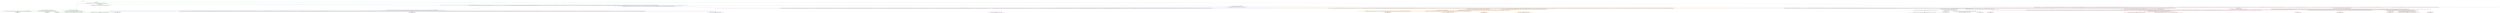 digraph T {
	{
		rank=same
		64 [penwidth=3,colorscheme=set19,color=3,label="501;502;503;504;505;506;507;508;509;510_P\nP\n1e+02% 0%"]
		62 [penwidth=3,colorscheme=set19,color=3,label="481;482;483;484;485;486;487;488;489;490_P\nP\n0% 22%"]
		58 [penwidth=3,colorscheme=set19,color=3,label="371;372;373;374;375;376;377;378;379;380_P\nP\n0% 12%"]
		56 [penwidth=3,colorscheme=set19,color=3,label="431;432;433;434;435;436;437;438;439;440;461;462;463;464;465;466;467;468;469;470;521;522;523;524;525;526;527;528;529;530;671;672;673;674;675;676;677;678;679;680_P\nP\n0% 47%"]
		53 [penwidth=3,colorscheme=set19,color=3,label="261;262;263;264;265;266;267;268;269;270;271;272;273;274;275;276;277;278;279;280;321;322;323;324;325;326;327;328;329;330;451;452;453;454;455;456;457;458;459;460_P\nP\n0% 19%"]
		51 [penwidth=3,colorscheme=set19,color=2,label="2091;2092;2093;2094;2095;2096;2097;2098;2099;2100_M1\nM1\n45%"]
		49 [penwidth=3,colorscheme=set19,color=2,label="1901;1902;1903;1904;1905;1906;1907;1908;1909;1910;1951;1952;1953;1954;1955;1956;1957;1958;1959;1960_M1\nM1\n55%"]
		45 [penwidth=3,colorscheme=set19,color=8,label="3931;3932;3933;3934;3935;3936;3937;3938;3939;3940_M2\nM2\n26%"]
		42 [penwidth=3,colorscheme=set19,color=8,label="3721;3722;3723;3724;3725;3726;3727;3728;3729;3730_M2\nM2\n19%"]
		40 [penwidth=3,colorscheme=set19,color=8,label="3581;3582;3583;3584;3585;3586;3587;3588;3589;3590_M2\nM2\n55%"]
		37 [penwidth=3,colorscheme=set19,color=9,label="7041;7042;7043;7044;7045;7046;7047;7048;7049;7050;7221;7222;7223;7224;7225;7226;7227;7228;7229;7230;7661;7662;7663;7664;7665;7666;7667;7668;7669;7670;7771;7772;7773;7774;7775;7776;7777;7778;7779;7780_M3\nM3\n50%"]
		34 [penwidth=3,colorscheme=set19,color=9,label="7471;7472;7473;7474;7475;7476;7477;7478;7479;7480_M3\nM3\n19%"]
		32 [penwidth=3,colorscheme=set19,color=9,label="7851;7852;7853;7854;7855;7856;7857;7858;7859;7860;7941;7942;7943;7944;7945;7946;7947;7948;7949;7950_M3\nM3\n19%"]
		30 [penwidth=3,colorscheme=set19,color=9,label="7751;7752;7753;7754;7755;7756;7757;7758;7759;7760_M3\nM3\n13%"]
		28 [penwidth=3,colorscheme=set19,color=7,label="5871;5872;5873;5874;5875;5876;5877;5878;5879;5880_M4\nM4\n74%"]
		25 [penwidth=3,colorscheme=set19,color=7,label="5711;5712;5713;5714;5715;5716;5717;5718;5719;5720_M4\nM4\n14%"]
		23 [penwidth=3,colorscheme=set19,color=7,label="5851;5852;5853;5854;5855;5856;5857;5858;5859;5860;5931;5932;5933;5934;5935;5936;5937;5938;5939;5940;6031;6032;6033;6034;6035;6036;6037;6038;6039;6040_M4\nM4\n12%"]
		19 [penwidth=3,colorscheme=set19,color=5,label="6651;6652;6653;6654;6655;6656;6657;6658;6659;6660_M5\nM5\n22%"]
		17 [penwidth=3,colorscheme=set19,color=5,label="6711;6712;6713;6714;6715;6716;6717;6718;6719;6720;6801;6802;6803;6804;6805;6806;6807;6808;6809;6810_M5\nM5\n38%"]
		15 [penwidth=3,colorscheme=set19,color=5,label="6691;6692;6693;6694;6695;6696;6697;6698;6699;6700_M5\nM5\n27%"]
		13 [penwidth=3,colorscheme=set19,color=5,label="6461;6462;6463;6464;6465;6466;6467;6468;6469;6470;6601;6602;6603;6604;6605;6606;6607;6608;6609;6610_M5\nM5\n13%"]
		12 [penwidth=3,colorscheme=set19,color=4,label="8031;8032;8033;8034;8035;8036;8037;8038;8039;8040_M6\nM6\n49%"]
		11 [penwidth=3,colorscheme=set19,color=4,label="7301;7302;7303;7304;7305;7306;7307;7308;7309;7310;7371;7372;7373;7374;7375;7376;7377;7378;7379;7380_M6\nM6\n51%"]
		10 [penwidth=3,colorscheme=set19,color=1,label="7811;7812;7813;7814;7815;7816;7817;7818;7819;7820;7911;7912;7913;7914;7915;7916;7917;7918;7919;7920;7971;7972;7973;7974;7975;7976;7977;7978;7979;7980_M7\nM7\n85%"]
		8 [penwidth=3,colorscheme=set19,color=1,label="8021;8022;8023;8024;8025;8026;8027;8028;8029;8030;8071;8072;8073;8074;8075;8076;8077;8078;8079;8080;8111;8112;8113;8114;8115;8116;8117;8118;8119;8120;8201;8202;8203;8204;8205;8206;8207;8208;8209;8210_M7\nM7\n15%"]
	}
	68 [penwidth=3,colorscheme=set19,color=3,label="GL"]
	67 [penwidth=3,colorscheme=set19,color=3,label="0"]
	66 [penwidth=3,colorscheme=set19,color=3,label="1;2;3;4;5;6;7;8;9;10;11;12;13;14;15;16;17;18;19;20;41;42;43;44;45;46;47;48;49;50;91;92;93;94;95;96;97;98;99;100"]
	65 [penwidth=3,colorscheme=set19,color=3,label="111;112;113;114;115;116;117;118;119;120;141;142;143;144;145;146;147;148;149;150;171;172;173;174;175;176;177;178;179;180;241;242;243;244;245;246;247;248;249;250;441;442;443;444;445;446;447;448;449;450;501;502;503;504;505;506;507;508;509;510"]
	63 [penwidth=3,colorscheme=set19,color=3,label="221;222;223;224;225;226;227;228;229;230;291;292;293;294;295;296;297;298;299;300;341;342;343;344;345;346;347;348;349;350;481;482;483;484;485;486;487;488;489;490"]
	61 [penwidth=3,colorscheme=set19,color=3,label="21;22;23;24;25;26;27;28;29;30"]
	60 [penwidth=3,colorscheme=set19,color=3,label="31;32;33;34;35;36;37;38;39;40;81;82;83;84;85;86;87;88;89;90;101;102;103;104;105;106;107;108;109;110;131;132;133;134;135;136;137;138;139;140;161;162;163;164;165;166;167;168;169;170"]
	59 [penwidth=3,colorscheme=set19,color=3,label="181;182;183;184;185;186;187;188;189;190;371;372;373;374;375;376;377;378;379;380"]
	57 [penwidth=3,colorscheme=set19,color=3,label="431;432;433;434;435;436;437;438;439;440;461;462;463;464;465;466;467;468;469;470;521;522;523;524;525;526;527;528;529;530;671;672;673;674;675;676;677;678;679;680"]
	55 [penwidth=3,colorscheme=set19,color=3,label="211;212;213;214;215;216;217;218;219;220"]
	54 [penwidth=3,colorscheme=set19,color=3,label="261;262;263;264;265;266;267;268;269;270;271;272;273;274;275;276;277;278;279;280;321;322;323;324;325;326;327;328;329;330;451;452;453;454;455;456;457;458;459;460"]
	52 [penwidth=3,colorscheme=set19,color=2,label="1371;1372;1373;1374;1375;1376;1377;1378;1379;1380;1411;1412;1413;1414;1415;1416;1417;1418;1419;1420;1481;1482;1483;1484;1485;1486;1487;1488;1489;1490;1601;1602;1603;1604;1605;1606;1607;1608;1609;1610;1641;1642;1643;1644;1645;1646;1647;1648;1649;1650;1681;1682;1683;1684;1685;1686;1687;1688;1689;1690;1781;1782;1783;1784;1785;1786;1787;1788;1789;1790;1861;1862;1863;1864;1865;1866;1867;1868;1869;1870;2091;2092;2093;2094;2095;2096;2097;2098;2099;2100"]
	50 [penwidth=3,colorscheme=set19,color=2,label="1381;1382;1383;1384;1385;1386;1387;1388;1389;1390;1401;1402;1403;1404;1405;1406;1407;1408;1409;1410;1441;1442;1443;1444;1445;1446;1447;1448;1449;1450;1471;1472;1473;1474;1475;1476;1477;1478;1479;1480;1531;1532;1533;1534;1535;1536;1537;1538;1539;1540;1551;1552;1553;1554;1555;1556;1557;1558;1559;1560;1631;1632;1633;1634;1635;1636;1637;1638;1639;1640;1901;1902;1903;1904;1905;1906;1907;1908;1909;1910;1951;1952;1953;1954;1955;1956;1957;1958;1959;1960"]
	48 [penwidth=3,colorscheme=set19,color=2,label="1391;1392;1393;1394;1395;1396;1397;1398;1399;1400;1431;1432;1433;1434;1435;1436;1437;1438;1439;1440"]
	47 [penwidth=3,colorscheme=set19,color=2,label="1501;1502;1503;1504;1505;1506;1507;1508;1509;1510;1571;1572;1573;1574;1575;1576;1577;1578;1579;1580;1701;1702;1703;1704;1705;1706;1707;1708;1709;1710"]
	46 [penwidth=3,colorscheme=set19,color=8,label="3271;3272;3273;3274;3275;3276;3277;3278;3279;3280;3301;3302;3303;3304;3305;3306;3307;3308;3309;3310;3351;3352;3353;3354;3355;3356;3357;3358;3359;3360;3681;3682;3683;3684;3685;3686;3687;3688;3689;3690;3741;3742;3743;3744;3745;3746;3747;3748;3749;3750;3811;3812;3813;3814;3815;3816;3817;3818;3819;3820;3931;3932;3933;3934;3935;3936;3937;3938;3939;3940"]
	44 [penwidth=3,colorscheme=set19,color=8,label="3341;3342;3343;3344;3345;3346;3347;3348;3349;3350"]
	43 [penwidth=3,colorscheme=set19,color=8,label="3511;3512;3513;3514;3515;3516;3517;3518;3519;3520;3661;3662;3663;3664;3665;3666;3667;3668;3669;3670;3721;3722;3723;3724;3725;3726;3727;3728;3729;3730"]
	41 [penwidth=3,colorscheme=set19,color=8,label="3461;3462;3463;3464;3465;3466;3467;3468;3469;3470;3501;3502;3503;3504;3505;3506;3507;3508;3509;3510;3581;3582;3583;3584;3585;3586;3587;3588;3589;3590"]
	39 [penwidth=3,colorscheme=set19,color=9,label="6841;6842;6843;6844;6845;6846;6847;6848;6849;6850;6941;6942;6943;6944;6945;6946;6947;6948;6949;6950;6961;6962;6963;6964;6965;6966;6967;6968;6969;6970"]
	38 [penwidth=3,colorscheme=set19,color=9,label="7041;7042;7043;7044;7045;7046;7047;7048;7049;7050;7221;7222;7223;7224;7225;7226;7227;7228;7229;7230;7661;7662;7663;7664;7665;7666;7667;7668;7669;7670;7771;7772;7773;7774;7775;7776;7777;7778;7779;7780"]
	36 [penwidth=3,colorscheme=set19,color=9,label="7101;7102;7103;7104;7105;7106;7107;7108;7109;7110;7281;7282;7283;7284;7285;7286;7287;7288;7289;7290"]
	35 [penwidth=3,colorscheme=set19,color=9,label="7471;7472;7473;7474;7475;7476;7477;7478;7479;7480"]
	33 [penwidth=3,colorscheme=set19,color=9,label="7651;7652;7653;7654;7655;7656;7657;7658;7659;7660;7761;7762;7763;7764;7765;7766;7767;7768;7769;7770;7851;7852;7853;7854;7855;7856;7857;7858;7859;7860;7941;7942;7943;7944;7945;7946;7947;7948;7949;7950"]
	31 [penwidth=3,colorscheme=set19,color=9,label="6931;6932;6933;6934;6935;6936;6937;6938;6939;6940;7191;7192;7193;7194;7195;7196;7197;7198;7199;7200;7351;7352;7353;7354;7355;7356;7357;7358;7359;7360;7641;7642;7643;7644;7645;7646;7647;7648;7649;7650;7751;7752;7753;7754;7755;7756;7757;7758;7759;7760"]
	29 [penwidth=3,colorscheme=set19,color=7,label="5151;5152;5153;5154;5155;5156;5157;5158;5159;5160;5201;5202;5203;5204;5205;5206;5207;5208;5209;5210;5311;5312;5313;5314;5315;5316;5317;5318;5319;5320;5371;5372;5373;5374;5375;5376;5377;5378;5379;5380;5491;5492;5493;5494;5495;5496;5497;5498;5499;5500;5531;5532;5533;5534;5535;5536;5537;5538;5539;5540;5621;5622;5623;5624;5625;5626;5627;5628;5629;5630;5661;5662;5663;5664;5665;5666;5667;5668;5669;5670;5731;5732;5733;5734;5735;5736;5737;5738;5739;5740;5791;5792;5793;5794;5795;5796;5797;5798;5799;5800;5871;5872;5873;5874;5875;5876;5877;5878;5879;5880"]
	27 [penwidth=3,colorscheme=set19,color=7,label="5231;5232;5233;5234;5235;5236;5237;5238;5239;5240;5361;5362;5363;5364;5365;5366;5367;5368;5369;5370;5441;5442;5443;5444;5445;5446;5447;5448;5449;5450;5501;5502;5503;5504;5505;5506;5507;5508;5509;5510;5521;5522;5523;5524;5525;5526;5527;5528;5529;5530"]
	26 [penwidth=3,colorscheme=set19,color=7,label="5711;5712;5713;5714;5715;5716;5717;5718;5719;5720"]
	24 [penwidth=3,colorscheme=set19,color=7,label="5851;5852;5853;5854;5855;5856;5857;5858;5859;5860;5931;5932;5933;5934;5935;5936;5937;5938;5939;5940;6031;6032;6033;6034;6035;6036;6037;6038;6039;6040"]
	22 [penwidth=3,colorscheme=set19,color=5,label="5571;5572;5573;5574;5575;5576;5577;5578;5579;5580;5641;5642;5643;5644;5645;5646;5647;5648;5649;5650;5671;5672;5673;5674;5675;5676;5677;5678;5679;5680;5751;5752;5753;5754;5755;5756;5757;5758;5759;5760"]
	21 [penwidth=3,colorscheme=set19,color=5,label="5811;5812;5813;5814;5815;5816;5817;5818;5819;5820;5901;5902;5903;5904;5905;5906;5907;5908;5909;5910"]
	20 [penwidth=3,colorscheme=set19,color=5,label="6061;6062;6063;6064;6065;6066;6067;6068;6069;6070;6101;6102;6103;6104;6105;6106;6107;6108;6109;6110;6171;6172;6173;6174;6175;6176;6177;6178;6179;6180;6261;6262;6263;6264;6265;6266;6267;6268;6269;6270;6361;6362;6363;6364;6365;6366;6367;6368;6369;6370;6421;6422;6423;6424;6425;6426;6427;6428;6429;6430;6581;6582;6583;6584;6585;6586;6587;6588;6589;6590;6651;6652;6653;6654;6655;6656;6657;6658;6659;6660"]
	18 [penwidth=3,colorscheme=set19,color=5,label="6161;6162;6163;6164;6165;6166;6167;6168;6169;6170;6251;6252;6253;6254;6255;6256;6257;6258;6259;6260;6351;6352;6353;6354;6355;6356;6357;6358;6359;6360;6411;6412;6413;6414;6415;6416;6417;6418;6419;6420;6511;6512;6513;6514;6515;6516;6517;6518;6519;6520;6571;6572;6573;6574;6575;6576;6577;6578;6579;6580;6711;6712;6713;6714;6715;6716;6717;6718;6719;6720;6801;6802;6803;6804;6805;6806;6807;6808;6809;6810"]
	16 [penwidth=3,colorscheme=set19,color=5,label="5981;5982;5983;5984;5985;5986;5987;5988;5989;5990;6091;6092;6093;6094;6095;6096;6097;6098;6099;6100;6151;6152;6153;6154;6155;6156;6157;6158;6159;6160;6201;6202;6203;6204;6205;6206;6207;6208;6209;6210;6391;6392;6393;6394;6395;6396;6397;6398;6399;6400;6491;6492;6493;6494;6495;6496;6497;6498;6499;6500;6561;6562;6563;6564;6565;6566;6567;6568;6569;6570;6631;6632;6633;6634;6635;6636;6637;6638;6639;6640;6691;6692;6693;6694;6695;6696;6697;6698;6699;6700"]
	14 [penwidth=3,colorscheme=set19,color=5,label="5741;5742;5743;5744;5745;5746;5747;5748;5749;5750;5891;5892;5893;5894;5895;5896;5897;5898;5899;5900;5961;5962;5963;5964;5965;5966;5967;5968;5969;5970;6051;6052;6053;6054;6055;6056;6057;6058;6059;6060;6231;6232;6233;6234;6235;6236;6237;6238;6239;6240;6311;6312;6313;6314;6315;6316;6317;6318;6319;6320;6461;6462;6463;6464;6465;6466;6467;6468;6469;6470;6601;6602;6603;6604;6605;6606;6607;6608;6609;6610"]
	9 [penwidth=3,colorscheme=set19,color=1,label="8021;8022;8023;8024;8025;8026;8027;8028;8029;8030;8071;8072;8073;8074;8075;8076;8077;8078;8079;8080;8111;8112;8113;8114;8115;8116;8117;8118;8119;8120;8201;8202;8203;8204;8205;8206;8207;8208;8209;8210"]
	7 [penwidth=3,colorscheme=set19,color=1,label="4001;4002;4003;4004;4005;4006;4007;4008;4009;4010;4041;4042;4043;4044;4045;4046;4047;4048;4049;4050;4081;4082;4083;4084;4085;4086;4087;4088;4089;4090;4201;4202;4203;4204;4205;4206;4207;4208;4209;4210;4341;4342;4343;4344;4345;4346;4347;4348;4349;4350;4451;4452;4453;4454;4455;4456;4457;4458;4459;4460;4521;4522;4523;4524;4525;4526;4527;4528;4529;4530;4591;4592;4593;4594;4595;4596;4597;4598;4599;4600;4641;4642;4643;4644;4645;4646;4647;4648;4649;4650;4681;4682;4683;4684;4685;4686;4687;4688;4689;4690;4751;4752;4753;4754;4755;4756;4757;4758;4759;4760;4811;4812;4813;4814;4815;4816;4817;4818;4819;4820;4841;4842;4843;4844;4845;4846;4847;4848;4849;4850;4921;4922;4923;4924;4925;4926;4927;4928;4929;4930;4971;4972;4973;4974;4975;4976;4977;4978;4979;4980;5011;5012;5013;5014;5015;5016;5017;5018;5019;5020;5041;5042;5043;5044;5045;5046;5047;5048;5049;5050;5061;5062;5063;5064;5065;5066;5067;5068;5069;5070;5191;5192;5193;5194;5195;5196;5197;5198;5199;5200;5281;5282;5283;5284;5285;5286;5287;5288;5289;5290;5301;5302;5303;5304;5305;5306;5307;5308;5309;5310;5401;5402;5403;5404;5405;5406;5407;5408;5409;5410;5431;5432;5433;5434;5435;5436;5437;5438;5439;5440;5601;5602;5603;5604;5605;5606;5607;5608;5609;5610;5841;5842;5843;5844;5845;5846;5847;5848;5849;5850;6021;6022;6023;6024;6025;6026;6027;6028;6029;6030;6131;6132;6133;6134;6135;6136;6137;6138;6139;6140;6281;6282;6283;6284;6285;6286;6287;6288;6289;6290;6451;6452;6453;6454;6455;6456;6457;6458;6459;6460;6661;6662;6663;6664;6665;6666;6667;6668;6669;6670;6721;6722;6723;6724;6725;6726;6727;6728;6729;6730;6831;6832;6833;6834;6835;6836;6837;6838;6839;6840;6891;6892;6893;6894;6895;6896;6897;6898;6899;6900;6921;6922;6923;6924;6925;6926;6927;6928;6929;6930;7151;7152;7153;7154;7155;7156;7157;7158;7159;7160;7241;7242;7243;7244;7245;7246;7247;7248;7249;7250;7411;7412;7413;7414;7415;7416;7417;7418;7419;7420;7521;7522;7523;7524;7525;7526;7527;7528;7529;7530;7811;7812;7813;7814;7815;7816;7817;7818;7819;7820;7911;7912;7913;7914;7915;7916;7917;7918;7919;7920;7971;7972;7973;7974;7975;7976;7977;7978;7979;7980"]
	6 [penwidth=3,colorscheme=set19,color=7,label="3381;3382;3383;3384;3385;3386;3387;3388;3389;3390;3421;3422;3423;3424;3425;3426;3427;3428;3429;3430;3611;3612;3613;3614;3615;3616;3617;3618;3619;3620;4031;4032;4033;4034;4035;4036;4037;4038;4039;4040;4071;4072;4073;4074;4075;4076;4077;4078;4079;4080;4121;4122;4123;4124;4125;4126;4127;4128;4129;4130;4151;4152;4153;4154;4155;4156;4157;4158;4159;4160;4191;4192;4193;4194;4195;4196;4197;4198;4199;4200;4231;4232;4233;4234;4235;4236;4237;4238;4239;4240;4321;4322;4323;4324;4325;4326;4327;4328;4329;4330;4381;4382;4383;4384;4385;4386;4387;4388;4389;4390;4411;4412;4413;4414;4415;4416;4417;4418;4419;4420;4441;4442;4443;4444;4445;4446;4447;4448;4449;4450;4461;4462;4463;4464;4465;4466;4467;4468;4469;4470;4501;4502;4503;4504;4505;4506;4507;4508;4509;4510;4631;4632;4633;4634;4635;4636;4637;4638;4639;4640;4671;4672;4673;4674;4675;4676;4677;4678;4679;4680;4721;4722;4723;4724;4725;4726;4727;4728;4729;4730;4771;4772;4773;4774;4775;4776;4777;4778;4779;4780;4801;4802;4803;4804;4805;4806;4807;4808;4809;4810;4831;4832;4833;4834;4835;4836;4837;4838;4839;4840;4881;4882;4883;4884;4885;4886;4887;4888;4889;4890;4901;4902;4903;4904;4905;4906;4907;4908;4909;4910;5071;5072;5073;5074;5075;5076;5077;5078;5079;5080"]
	5 [penwidth=3,colorscheme=set19,color=4,label="2161;2162;2163;2164;2165;2166;2167;2168;2169;2170;2181;2182;2183;2184;2185;2186;2187;2188;2189;2190;2261;2262;2263;2264;2265;2266;2267;2268;2269;2270;2401;2402;2403;2404;2405;2406;2407;2408;2409;2410;2491;2492;2493;2494;2495;2496;2497;2498;2499;2500;2551;2552;2553;2554;2555;2556;2557;2558;2559;2560;2591;2592;2593;2594;2595;2596;2597;2598;2599;2600;2641;2642;2643;2644;2645;2646;2647;2648;2649;2650;2651;2652;2653;2654;2655;2656;2657;2658;2659;2660;2731;2732;2733;2734;2735;2736;2737;2738;2739;2740;2831;2832;2833;2834;2835;2836;2837;2838;2839;2840;2931;2932;2933;2934;2935;2936;2937;2938;2939;2940;2941;2942;2943;2944;2945;2946;2947;2948;2949;2950;3001;3002;3003;3004;3005;3006;3007;3008;3009;3010;3071;3072;3073;3074;3075;3076;3077;3078;3079;3080;3091;3092;3093;3094;3095;3096;3097;3098;3099;3100;3151;3152;3153;3154;3155;3156;3157;3158;3159;3160;3191;3192;3193;3194;3195;3196;3197;3198;3199;3200;3251;3252;3253;3254;3255;3256;3257;3258;3259;3260;3321;3322;3323;3324;3325;3326;3327;3328;3329;3330;3411;3412;3413;3414;3415;3416;3417;3418;3419;3420;3561;3562;3563;3564;3565;3566;3567;3568;3569;3570;3831;3832;3833;3834;3835;3836;3837;3838;3839;3840;3881;3882;3883;3884;3885;3886;3887;3888;3889;3890;3951;3952;3953;3954;3955;3956;3957;3958;3959;3960;3991;3992;3993;3994;3995;3996;3997;3998;3999;4000;4051;4052;4053;4054;4055;4056;4057;4058;4059;4060;4131;4132;4133;4134;4135;4136;4137;4138;4139;4140;4161;4162;4163;4164;4165;4166;4167;4168;4169;4170;4211;4212;4213;4214;4215;4216;4217;4218;4219;4220;4241;4242;4243;4244;4245;4246;4247;4248;4249;4250;4251;4252;4253;4254;4255;4256;4257;4258;4259;4260;4281;4282;4283;4284;4285;4286;4287;4288;4289;4290;4351;4352;4353;4354;4355;4356;4357;4358;4359;4360;4471;4472;4473;4474;4475;4476;4477;4478;4479;4480;4481;4482;4483;4484;4485;4486;4487;4488;4489;4490;4511;4512;4513;4514;4515;4516;4517;4518;4519;4520;4531;4532;4533;4534;4535;4536;4537;4538;4539;4540;4651;4652;4653;4654;4655;4656;4657;4658;4659;4660;4691;4692;4693;4694;4695;4696;4697;4698;4699;4700;4781;4782;4783;4784;4785;4786;4787;4788;4789;4790;4821;4822;4823;4824;4825;4826;4827;4828;4829;4830;4891;4892;4893;4894;4895;4896;4897;4898;4899;4900;4931;4932;4933;4934;4935;4936;4937;4938;4939;4940;4981;4982;4983;4984;4985;4986;4987;4988;4989;4990;4991;4992;4993;4994;4995;4996;4997;4998;4999;5000;5081;5082;5083;5084;5085;5086;5087;5088;5089;5090;5101;5102;5103;5104;5105;5106;5107;5108;5109;5110;5161;5162;5163;5164;5165;5166;5167;5168;5169;5170;5211;5212;5213;5214;5215;5216;5217;5218;5219;5220;5251;5252;5253;5254;5255;5256;5257;5258;5259;5260;5291;5292;5293;5294;5295;5296;5297;5298;5299;5300;5331;5332;5333;5334;5335;5336;5337;5338;5339;5340;5421;5422;5423;5424;5425;5426;5427;5428;5429;5430;5461;5462;5463;5464;5465;5466;5467;5468;5469;5470;5511;5512;5513;5514;5515;5516;5517;5518;5519;5520;5541;5542;5543;5544;5545;5546;5547;5548;5549;5550;5581;5582;5583;5584;5585;5586;5587;5588;5589;5590;5691;5692;5693;5694;5695;5696;5697;5698;5699;5700;5761;5762;5763;5764;5765;5766;5767;5768;5769;5770;5831;5832;5833;5834;5835;5836;5837;5838;5839;5840;5911;5912;5913;5914;5915;5916;5917;5918;5919;5920;6001;6002;6003;6004;6005;6006;6007;6008;6009;6010;6071;6072;6073;6074;6075;6076;6077;6078;6079;6080;6211;6212;6213;6214;6215;6216;6217;6218;6219;6220;6301;6302;6303;6304;6305;6306;6307;6308;6309;6310;6371;6372;6373;6374;6375;6376;6377;6378;6379;6380;6431;6432;6433;6434;6435;6436;6437;6438;6439;6440;6521;6522;6523;6524;6525;6526;6527;6528;6529;6530;6771;6772;6773;6774;6775;6776;6777;6778;6779;6780;6821;6822;6823;6824;6825;6826;6827;6828;6829;6830;6881;6882;6883;6884;6885;6886;6887;6888;6889;6890;6901;6902;6903;6904;6905;6906;6907;6908;6909;6910;6911;6912;6913;6914;6915;6916;6917;6918;6919;6920;6971;6972;6973;6974;6975;6976;6977;6978;6979;6980;7011;7012;7013;7014;7015;7016;7017;7018;7019;7020;7131;7132;7133;7134;7135;7136;7137;7138;7139;7140;7501;7502;7503;7504;7505;7506;7507;7508;7509;7510;7581;7582;7583;7584;7585;7586;7587;7588;7589;7590;7691;7692;7693;7694;7695;7696;7697;7698;7699;7700;8031;8032;8033;8034;8035;8036;8037;8038;8039;8040"]
	4 [penwidth=3,colorscheme=set19,color=4,label="1881;1882;1883;1884;1885;1886;1887;1888;1889;1890;1991;1992;1993;1994;1995;1996;1997;1998;1999;2000;2061;2062;2063;2064;2065;2066;2067;2068;2069;2070;2151;2152;2153;2154;2155;2156;2157;2158;2159;2160;2201;2202;2203;2204;2205;2206;2207;2208;2209;2210;2211;2212;2213;2214;2215;2216;2217;2218;2219;2220;2221;2222;2223;2224;2225;2226;2227;2228;2229;2230;2231;2232;2233;2234;2235;2236;2237;2238;2239;2240;2281;2282;2283;2284;2285;2286;2287;2288;2289;2290;2301;2302;2303;2304;2305;2306;2307;2308;2309;2310;2411;2412;2413;2414;2415;2416;2417;2418;2419;2420;2441;2442;2443;2444;2445;2446;2447;2448;2449;2450;2501;2502;2503;2504;2505;2506;2507;2508;2509;2510;2531;2532;2533;2534;2535;2536;2537;2538;2539;2540;2611;2612;2613;2614;2615;2616;2617;2618;2619;2620;2691;2692;2693;2694;2695;2696;2697;2698;2699;2700;2751;2752;2753;2754;2755;2756;2757;2758;2759;2760;2781;2782;2783;2784;2785;2786;2787;2788;2789;2790;2811;2812;2813;2814;2815;2816;2817;2818;2819;2820;2851;2852;2853;2854;2855;2856;2857;2858;2859;2860;2921;2922;2923;2924;2925;2926;2927;2928;2929;2930;2951;2952;2953;2954;2955;2956;2957;2958;2959;2960;2981;2982;2983;2984;2985;2986;2987;2988;2989;2990;3011;3012;3013;3014;3015;3016;3017;3018;3019;3020;3051;3052;3053;3054;3055;3056;3057;3058;3059;3060;3141;3142;3143;3144;3145;3146;3147;3148;3149;3150;3211;3212;3213;3214;3215;3216;3217;3218;3219;3220;3221;3222;3223;3224;3225;3226;3227;3228;3229;3230;3391;3392;3393;3394;3395;3396;3397;3398;3399;3400;3431;3432;3433;3434;3435;3436;3437;3438;3439;3440;3481;3482;3483;3484;3485;3486;3487;3488;3489;3490;3531;3532;3533;3534;3535;3536;3537;3538;3539;3540;3641;3642;3643;3644;3645;3646;3647;3648;3649;3650;3701;3702;3703;3704;3705;3706;3707;3708;3709;3710;3841;3842;3843;3844;3845;3846;3847;3848;3849;3850;3961;3962;3963;3964;3965;3966;3967;3968;3969;3970;4171;4172;4173;4174;4175;4176;4177;4178;4179;4180;4261;4262;4263;4264;4265;4266;4267;4268;4269;4270;4291;4292;4293;4294;4295;4296;4297;4298;4299;4300;4331;4332;4333;4334;4335;4336;4337;4338;4339;4340;4541;4542;4543;4544;4545;4546;4547;4548;4549;4550;4561;4562;4563;4564;4565;4566;4567;4568;4569;4570;4601;4602;4603;4604;4605;4606;4607;4608;4609;4610;4701;4702;4703;4704;4705;4706;4707;4708;4709;4710;4731;4732;4733;4734;4735;4736;4737;4738;4739;4740;4851;4852;4853;4854;4855;4856;4857;4858;4859;4860;4871;4872;4873;4874;4875;4876;4877;4878;4879;4880;4941;4942;4943;4944;4945;4946;4947;4948;4949;4950;5001;5002;5003;5004;5005;5006;5007;5008;5009;5010;5051;5052;5053;5054;5055;5056;5057;5058;5059;5060;5121;5122;5123;5124;5125;5126;5127;5128;5129;5130;5171;5172;5173;5174;5175;5176;5177;5178;5179;5180;5241;5242;5243;5244;5245;5246;5247;5248;5249;5250;5321;5322;5323;5324;5325;5326;5327;5328;5329;5330;5381;5382;5383;5384;5385;5386;5387;5388;5389;5390;5411;5412;5413;5414;5415;5416;5417;5418;5419;5420;5451;5452;5453;5454;5455;5456;5457;5458;5459;5460;5551;5552;5553;5554;5555;5556;5557;5558;5559;5560;5591;5592;5593;5594;5595;5596;5597;5598;5599;5600;5701;5702;5703;5704;5705;5706;5707;5708;5709;5710;5771;5772;5773;5774;5775;5776;5777;5778;5779;5780;5921;5922;5923;5924;5925;5926;5927;5928;5929;5930;6011;6012;6013;6014;6015;6016;6017;6018;6019;6020;6121;6122;6123;6124;6125;6126;6127;6128;6129;6130;6221;6222;6223;6224;6225;6226;6227;6228;6229;6230;6381;6382;6383;6384;6385;6386;6387;6388;6389;6390;6441;6442;6443;6444;6445;6446;6447;6448;6449;6450;6531;6532;6533;6534;6535;6536;6537;6538;6539;6540;6761;6762;6763;6764;6765;6766;6767;6768;6769;6770;6811;6812;6813;6814;6815;6816;6817;6818;6819;6820;6871;6872;6873;6874;6875;6876;6877;6878;6879;6880;7001;7002;7003;7004;7005;7006;7007;7008;7009;7010;7051;7052;7053;7054;7055;7056;7057;7058;7059;7060;7301;7302;7303;7304;7305;7306;7307;7308;7309;7310;7371;7372;7373;7374;7375;7376;7377;7378;7379;7380"]
	3 [penwidth=3,colorscheme=set19,color=9,label="1451;1452;1453;1454;1455;1456;1457;1458;1459;1460;1511;1512;1513;1514;1515;1516;1517;1518;1519;1520;1661;1662;1663;1664;1665;1666;1667;1668;1669;1670;1711;1712;1713;1714;1715;1716;1717;1718;1719;1720;1751;1752;1753;1754;1755;1756;1757;1758;1759;1760;2001;2002;2003;2004;2005;2006;2007;2008;2009;2010;2041;2042;2043;2044;2045;2046;2047;2048;2049;2050;2101;2102;2103;2104;2105;2106;2107;2108;2109;2110;2131;2132;2133;2134;2135;2136;2137;2138;2139;2140;2251;2252;2253;2254;2255;2256;2257;2258;2259;2260;2321;2322;2323;2324;2325;2326;2327;2328;2329;2330;2331;2332;2333;2334;2335;2336;2337;2338;2339;2340;2361;2362;2363;2364;2365;2366;2367;2368;2369;2370;2391;2392;2393;2394;2395;2396;2397;2398;2399;2400;2421;2422;2423;2424;2425;2426;2427;2428;2429;2430;2461;2462;2463;2464;2465;2466;2467;2468;2469;2470;2511;2512;2513;2514;2515;2516;2517;2518;2519;2520;2561;2562;2563;2564;2565;2566;2567;2568;2569;2570;2631;2632;2633;2634;2635;2636;2637;2638;2639;2640;2681;2682;2683;2684;2685;2686;2687;2688;2689;2690;2801;2802;2803;2804;2805;2806;2807;2808;2809;2810;2901;2902;2903;2904;2905;2906;2907;2908;2909;2910;2971;2972;2973;2974;2975;2976;2977;2978;2979;2980;2991;2992;2993;2994;2995;2996;2997;2998;2999;3000;3031;3032;3033;3034;3035;3036;3037;3038;3039;3040;3081;3082;3083;3084;3085;3086;3087;3088;3089;3090;3111;3112;3113;3114;3115;3116;3117;3118;3119;3120;3121;3122;3123;3124;3125;3126;3127;3128;3129;3130;3181;3182;3183;3184;3185;3186;3187;3188;3189;3190;3241;3242;3243;3244;3245;3246;3247;3248;3249;3250;3281;3282;3283;3284;3285;3286;3287;3288;3289;3290;3361;3362;3363;3364;3365;3366;3367;3368;3369;3370;3541;3542;3543;3544;3545;3546;3547;3548;3549;3550;3711;3712;3713;3714;3715;3716;3717;3718;3719;3720;3771;3772;3773;3774;3775;3776;3777;3778;3779;3780;3891;3892;3893;3894;3895;3896;3897;3898;3899;3900;4101;4102;4103;4104;4105;4106;4107;4108;4109;4110;4141;4142;4143;4144;4145;4146;4147;4148;4149;4150;4271;4272;4273;4274;4275;4276;4277;4278;4279;4280;4311;4312;4313;4314;4315;4316;4317;4318;4319;4320;4371;4372;4373;4374;4375;4376;4377;4378;4379;4380;4401;4402;4403;4404;4405;4406;4407;4408;4409;4410;4431;4432;4433;4434;4435;4436;4437;4438;4439;4440;4491;4492;4493;4494;4495;4496;4497;4498;4499;4500;4581;4582;4583;4584;4585;4586;4587;4588;4589;4590;4621;4622;4623;4624;4625;4626;4627;4628;4629;4630;4661;4662;4663;4664;4665;4666;4667;4668;4669;4670;4711;4712;4713;4714;4715;4716;4717;4718;4719;4720;4761;4762;4763;4764;4765;4766;4767;4768;4769;4770;4911;4912;4913;4914;4915;4916;4917;4918;4919;4920;4961;4962;4963;4964;4965;4966;4967;4968;4969;4970;5031;5032;5033;5034;5035;5036;5037;5038;5039;5040;5091;5092;5093;5094;5095;5096;5097;5098;5099;5100;5141;5142;5143;5144;5145;5146;5147;5148;5149;5150;5221;5222;5223;5224;5225;5226;5227;5228;5229;5230;5261;5262;5263;5264;5265;5266;5267;5268;5269;5270;5341;5342;5343;5344;5345;5346;5347;5348;5349;5350;5391;5392;5393;5394;5395;5396;5397;5398;5399;5400;5471;5472;5473;5474;5475;5476;5477;5478;5479;5480;5651;5652;5653;5654;5655;5656;5657;5658;5659;5660;5681;5682;5683;5684;5685;5686;5687;5688;5689;5690;5821;5822;5823;5824;5825;5826;5827;5828;5829;5830;5991;5992;5993;5994;5995;5996;5997;5998;5999;6000;6111;6112;6113;6114;6115;6116;6117;6118;6119;6120;6271;6272;6273;6274;6275;6276;6277;6278;6279;6280;6541;6542;6543;6544;6545;6546;6547;6548;6549;6550;6591;6592;6593;6594;6595;6596;6597;6598;6599;6600;6781;6782;6783;6784;6785;6786;6787;6788;6789;6790"]
	2 [penwidth=3,colorscheme=set19,color=5,label="1791;1792;1793;1794;1795;1796;1797;1798;1799;1800;1831;1832;1833;1834;1835;1836;1837;1838;1839;1840;2031;2032;2033;2034;2035;2036;2037;2038;2039;2040;2071;2072;2073;2074;2075;2076;2077;2078;2079;2080;2121;2122;2123;2124;2125;2126;2127;2128;2129;2130;2171;2172;2173;2174;2175;2176;2177;2178;2179;2180;2241;2242;2243;2244;2245;2246;2247;2248;2249;2250;2311;2312;2313;2314;2315;2316;2317;2318;2319;2320;2351;2352;2353;2354;2355;2356;2357;2358;2359;2360;2381;2382;2383;2384;2385;2386;2387;2388;2389;2390;2451;2452;2453;2454;2455;2456;2457;2458;2459;2460;2481;2482;2483;2484;2485;2486;2487;2488;2489;2490;2541;2542;2543;2544;2545;2546;2547;2548;2549;2550;2581;2582;2583;2584;2585;2586;2587;2588;2589;2590;2621;2622;2623;2624;2625;2626;2627;2628;2629;2630;2671;2672;2673;2674;2675;2676;2677;2678;2679;2680;2701;2702;2703;2704;2705;2706;2707;2708;2709;2710;2711;2712;2713;2714;2715;2716;2717;2718;2719;2720;2721;2722;2723;2724;2725;2726;2727;2728;2729;2730;2761;2762;2763;2764;2765;2766;2767;2768;2769;2770;2791;2792;2793;2794;2795;2796;2797;2798;2799;2800;2821;2822;2823;2824;2825;2826;2827;2828;2829;2830;2861;2862;2863;2864;2865;2866;2867;2868;2869;2870;2871;2872;2873;2874;2875;2876;2877;2878;2879;2880;2891;2892;2893;2894;2895;2896;2897;2898;2899;2900;2961;2962;2963;2964;2965;2966;2967;2968;2969;2970;3021;3022;3023;3024;3025;3026;3027;3028;3029;3030;3061;3062;3063;3064;3065;3066;3067;3068;3069;3070;3171;3172;3173;3174;3175;3176;3177;3178;3179;3180;3231;3232;3233;3234;3235;3236;3237;3238;3239;3240;3311;3312;3313;3314;3315;3316;3317;3318;3319;3320;3371;3372;3373;3374;3375;3376;3377;3378;3379;3380;3401;3402;3403;3404;3405;3406;3407;3408;3409;3410;3441;3442;3443;3444;3445;3446;3447;3448;3449;3450;3551;3552;3553;3554;3555;3556;3557;3558;3559;3560;3761;3762;3763;3764;3765;3766;3767;3768;3769;3770;3851;3852;3853;3854;3855;3856;3857;3858;3859;3860;3971;3972;3973;3974;3975;3976;3977;3978;3979;3980;4011;4012;4013;4014;4015;4016;4017;4018;4019;4020;4091;4092;4093;4094;4095;4096;4097;4098;4099;4100;4181;4182;4183;4184;4185;4186;4187;4188;4189;4190;4221;4222;4223;4224;4225;4226;4227;4228;4229;4230;4301;4302;4303;4304;4305;4306;4307;4308;4309;4310;4361;4362;4363;4364;4365;4366;4367;4368;4369;4370;4391;4392;4393;4394;4395;4396;4397;4398;4399;4400;4421;4422;4423;4424;4425;4426;4427;4428;4429;4430;4551;4552;4553;4554;4555;4556;4557;4558;4559;4560;4571;4572;4573;4574;4575;4576;4577;4578;4579;4580;4611;4612;4613;4614;4615;4616;4617;4618;4619;4620;4741;4742;4743;4744;4745;4746;4747;4748;4749;4750;4791;4792;4793;4794;4795;4796;4797;4798;4799;4800;4861;4862;4863;4864;4865;4866;4867;4868;4869;4870;4951;4952;4953;4954;4955;4956;4957;4958;4959;4960;5021;5022;5023;5024;5025;5026;5027;5028;5029;5030;5111;5112;5113;5114;5115;5116;5117;5118;5119;5120;5131;5132;5133;5134;5135;5136;5137;5138;5139;5140;5181;5182;5183;5184;5185;5186;5187;5188;5189;5190;5271;5272;5273;5274;5275;5276;5277;5278;5279;5280;5351;5352;5353;5354;5355;5356;5357;5358;5359;5360;5481;5482;5483;5484;5485;5486;5487;5488;5489;5490"]
	1 [penwidth=3,colorscheme=set19,color=8,label="51;52;53;54;55;56;57;58;59;60;61;62;63;64;65;66;67;68;69;70;71;72;73;74;75;76;77;78;79;80;121;122;123;124;125;126;127;128;129;130;151;152;153;154;155;156;157;158;159;160;201;202;203;204;205;206;207;208;209;210;251;252;253;254;255;256;257;258;259;260;311;312;313;314;315;316;317;318;319;320;411;412;413;414;415;416;417;418;419;420;511;512;513;514;515;516;517;518;519;520;581;582;583;584;585;586;587;588;589;590;621;622;623;624;625;626;627;628;629;630;751;752;753;754;755;756;757;758;759;760;761;762;763;764;765;766;767;768;769;770;791;792;793;794;795;796;797;798;799;800;811;812;813;814;815;816;817;818;819;820;821;822;823;824;825;826;827;828;829;830;841;842;843;844;845;846;847;848;849;850;871;872;873;874;875;876;877;878;879;880;931;932;933;934;935;936;937;938;939;940;961;962;963;964;965;966;967;968;969;970;991;992;993;994;995;996;997;998;999;1000;1021;1022;1023;1024;1025;1026;1027;1028;1029;1030;1031;1032;1033;1034;1035;1036;1037;1038;1039;1040;1041;1042;1043;1044;1045;1046;1047;1048;1049;1050;1081;1082;1083;1084;1085;1086;1087;1088;1089;1090;1101;1102;1103;1104;1105;1106;1107;1108;1109;1110;1121;1122;1123;1124;1125;1126;1127;1128;1129;1130;1141;1142;1143;1144;1145;1146;1147;1148;1149;1150;1161;1162;1163;1164;1165;1166;1167;1168;1169;1170;1171;1172;1173;1174;1175;1176;1177;1178;1179;1180;1181;1182;1183;1184;1185;1186;1187;1188;1189;1190;1201;1202;1203;1204;1205;1206;1207;1208;1209;1210;1211;1212;1213;1214;1215;1216;1217;1218;1219;1220;1231;1232;1233;1234;1235;1236;1237;1238;1239;1240;1251;1252;1253;1254;1255;1256;1257;1258;1259;1260;1271;1272;1273;1274;1275;1276;1277;1278;1279;1280;1281;1282;1283;1284;1285;1286;1287;1288;1289;1290;1301;1302;1303;1304;1305;1306;1307;1308;1309;1310;1321;1322;1323;1324;1325;1326;1327;1328;1329;1330;1331;1332;1333;1334;1335;1336;1337;1338;1339;1340;1341;1342;1343;1344;1345;1346;1347;1348;1349;1350;1361;1362;1363;1364;1365;1366;1367;1368;1369;1370;1421;1422;1423;1424;1425;1426;1427;1428;1429;1430;1491;1492;1493;1494;1495;1496;1497;1498;1499;1500;1561;1562;1563;1564;1565;1566;1567;1568;1569;1570;1611;1612;1613;1614;1615;1616;1617;1618;1619;1620;1651;1652;1653;1654;1655;1656;1657;1658;1659;1660;1691;1692;1693;1694;1695;1696;1697;1698;1699;1700;1871;1872;1873;1874;1875;1876;1877;1878;1879;1880;1941;1942;1943;1944;1945;1946;1947;1948;1949;1950;1981;1982;1983;1984;1985;1986;1987;1988;1989;1990;2021;2022;2023;2024;2025;2026;2027;2028;2029;2030;2111;2112;2113;2114;2115;2116;2117;2118;2119;2120;2141;2142;2143;2144;2145;2146;2147;2148;2149;2150;2191;2192;2193;2194;2195;2196;2197;2198;2199;2200;2271;2272;2273;2274;2275;2276;2277;2278;2279;2280;2291;2292;2293;2294;2295;2296;2297;2298;2299;2300;2341;2342;2343;2344;2345;2346;2347;2348;2349;2350;2371;2372;2373;2374;2375;2376;2377;2378;2379;2380;2431;2432;2433;2434;2435;2436;2437;2438;2439;2440;2471;2472;2473;2474;2475;2476;2477;2478;2479;2480;2521;2522;2523;2524;2525;2526;2527;2528;2529;2530;2571;2572;2573;2574;2575;2576;2577;2578;2579;2580;2601;2602;2603;2604;2605;2606;2607;2608;2609;2610;2661;2662;2663;2664;2665;2666;2667;2668;2669;2670;2741;2742;2743;2744;2745;2746;2747;2748;2749;2750;2771;2772;2773;2774;2775;2776;2777;2778;2779;2780;2841;2842;2843;2844;2845;2846;2847;2848;2849;2850;2881;2882;2883;2884;2885;2886;2887;2888;2889;2890;2911;2912;2913;2914;2915;2916;2917;2918;2919;2920;3041;3042;3043;3044;3045;3046;3047;3048;3049;3050;3101;3102;3103;3104;3105;3106;3107;3108;3109;3110;3131;3132;3133;3134;3135;3136;3137;3138;3139;3140;3161;3162;3163;3164;3165;3166;3167;3168;3169;3170;3201;3202;3203;3204;3205;3206;3207;3208;3209;3210"]
	0 [penwidth=3,colorscheme=set19,color=2,label="421;422;423;424;425;426;427;428;429;430;551;552;553;554;555;556;557;558;559;560;591;592;593;594;595;596;597;598;599;600;631;632;633;634;635;636;637;638;639;640;661;662;663;664;665;666;667;668;669;670;701;702;703;704;705;706;707;708;709;710;741;742;743;744;745;746;747;748;749;750;771;772;773;774;775;776;777;778;779;780;781;782;783;784;785;786;787;788;789;790;801;802;803;804;805;806;807;808;809;810;831;832;833;834;835;836;837;838;839;840;851;852;853;854;855;856;857;858;859;860;861;862;863;864;865;866;867;868;869;870;881;882;883;884;885;886;887;888;889;890;891;892;893;894;895;896;897;898;899;900;901;902;903;904;905;906;907;908;909;910;911;912;913;914;915;916;917;918;919;920;921;922;923;924;925;926;927;928;929;930;941;942;943;944;945;946;947;948;949;950;951;952;953;954;955;956;957;958;959;960;971;972;973;974;975;976;977;978;979;980;981;982;983;984;985;986;987;988;989;990;1001;1002;1003;1004;1005;1006;1007;1008;1009;1010;1011;1012;1013;1014;1015;1016;1017;1018;1019;1020;1051;1052;1053;1054;1055;1056;1057;1058;1059;1060;1061;1062;1063;1064;1065;1066;1067;1068;1069;1070;1071;1072;1073;1074;1075;1076;1077;1078;1079;1080;1091;1092;1093;1094;1095;1096;1097;1098;1099;1100;1111;1112;1113;1114;1115;1116;1117;1118;1119;1120;1131;1132;1133;1134;1135;1136;1137;1138;1139;1140;1151;1152;1153;1154;1155;1156;1157;1158;1159;1160;1191;1192;1193;1194;1195;1196;1197;1198;1199;1200;1221;1222;1223;1224;1225;1226;1227;1228;1229;1230;1241;1242;1243;1244;1245;1246;1247;1248;1249;1250;1261;1262;1263;1264;1265;1266;1267;1268;1269;1270;1291;1292;1293;1294;1295;1296;1297;1298;1299;1300;1311;1312;1313;1314;1315;1316;1317;1318;1319;1320;1351;1352;1353;1354;1355;1356;1357;1358;1359;1360"]
	68 -> 67 [penwidth=3,colorscheme=set19,color=3]
	67 -> 66 [penwidth=3,colorscheme=set19,color=3]
	67 -> 61 [penwidth=3,colorscheme=set19,color=3]
	66 -> 63 [penwidth=3,colorscheme=set19,color=3]
	66 -> 65 [penwidth=3,colorscheme=set19,color=3]
	65 -> 64 [penwidth=3,colorscheme=set19,color=3]
	63 -> 62 [penwidth=3,colorscheme=set19,color=3]
	61 -> 60 [penwidth=3,colorscheme=set19,color=3]
	61 -> 1 [penwidth=3,colorscheme=set19,color="3;0.5:8"]
	60 -> 55 [penwidth=3,colorscheme=set19,color=3]
	60 -> 59 [penwidth=3,colorscheme=set19,color=3]
	59 -> 58 [penwidth=3,colorscheme=set19,color=3]
	59 -> 57 [penwidth=3,colorscheme=set19,color=3]
	57 -> 56 [penwidth=3,colorscheme=set19,color=3]
	55 -> 54 [penwidth=3,colorscheme=set19,color=3]
	55 -> 0 [penwidth=3,colorscheme=set19,color="3;0.5:2"]
	54 -> 53 [penwidth=3,colorscheme=set19,color=3]
	52 -> 51 [penwidth=3,colorscheme=set19,color=2]
	52 -> 5 [penwidth=3,colorscheme=set19,color="2;0.5:4"]
	50 -> 49 [penwidth=3,colorscheme=set19,color=2]
	48 -> 47 [penwidth=3,colorscheme=set19,color=2]
	48 -> 3 [penwidth=3,colorscheme=set19,color="2;0.5:9"]
	47 -> 4 [penwidth=3,colorscheme=set19,color="2;0.5:4"]
	47 -> 2 [penwidth=3,colorscheme=set19,color="2;0.5:5"]
	46 -> 45 [penwidth=3,colorscheme=set19,color=8]
	46 -> 7 [penwidth=3,colorscheme=set19,color="8;0.5:1"]
	44 -> 43 [penwidth=3,colorscheme=set19,color=8]
	44 -> 6 [penwidth=3,colorscheme=set19,color="8;0.5:7"]
	43 -> 42 [penwidth=3,colorscheme=set19,color=8]
	41 -> 40 [penwidth=3,colorscheme=set19,color=8]
	39 -> 38 [penwidth=3,colorscheme=set19,color=9]
	39 -> 36 [penwidth=3,colorscheme=set19,color=9]
	38 -> 37 [penwidth=3,colorscheme=set19,color=9]
	36 -> 35 [penwidth=3,colorscheme=set19,color=9]
	36 -> 33 [penwidth=3,colorscheme=set19,color=9]
	35 -> 34 [penwidth=3,colorscheme=set19,color=9]
	33 -> 32 [penwidth=3,colorscheme=set19,color=9]
	31 -> 30 [penwidth=3,colorscheme=set19,color=9]
	29 -> 28 [penwidth=3,colorscheme=set19,color=7]
	27 -> 26 [penwidth=3,colorscheme=set19,color=7]
	27 -> 24 [penwidth=3,colorscheme=set19,color=7]
	26 -> 25 [penwidth=3,colorscheme=set19,color=7]
	24 -> 23 [penwidth=3,colorscheme=set19,color=7]
	22 -> 21 [penwidth=3,colorscheme=set19,color=5]
	22 -> 16 [penwidth=3,colorscheme=set19,color=5]
	21 -> 18 [penwidth=3,colorscheme=set19,color=5]
	21 -> 20 [penwidth=3,colorscheme=set19,color=5]
	20 -> 19 [penwidth=3,colorscheme=set19,color=5]
	18 -> 17 [penwidth=3,colorscheme=set19,color=5]
	16 -> 15 [penwidth=3,colorscheme=set19,color=5]
	14 -> 13 [penwidth=3,colorscheme=set19,color=5]
	9 -> 8 [penwidth=3,colorscheme=set19,color=1]
	7 -> 10 [penwidth=3,colorscheme=set19,color=1]
	7 -> 9 [penwidth=3,colorscheme=set19,color=1]
	6 -> 29 [penwidth=3,colorscheme=set19,color=7]
	6 -> 27 [penwidth=3,colorscheme=set19,color=7]
	5 -> 12 [penwidth=3,colorscheme=set19,color=4]
	4 -> 11 [penwidth=3,colorscheme=set19,color=4]
	3 -> 39 [penwidth=3,colorscheme=set19,color=9]
	3 -> 31 [penwidth=3,colorscheme=set19,color=9]
	2 -> 22 [penwidth=3,colorscheme=set19,color=5]
	2 -> 14 [penwidth=3,colorscheme=set19,color=5]
	1 -> 46 [penwidth=3,colorscheme=set19,color=8]
	1 -> 44 [penwidth=3,colorscheme=set19,color=8]
	1 -> 41 [penwidth=3,colorscheme=set19,color=8]
	0 -> 52 [penwidth=3,colorscheme=set19,color=2]
	0 -> 50 [penwidth=3,colorscheme=set19,color=2]
	0 -> 48 [penwidth=3,colorscheme=set19,color=2]
}
